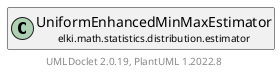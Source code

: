 @startuml
    remove .*\.(Instance|Par|Parameterizer|Factory)$
    set namespaceSeparator none
    hide empty fields
    hide empty methods

    class "<size:14>UniformEnhancedMinMaxEstimator.Par\n<size:10>elki.math.statistics.distribution.estimator" as elki.math.statistics.distribution.estimator.UniformEnhancedMinMaxEstimator.Par [[UniformEnhancedMinMaxEstimator.Par.html]] {
        +make(): UniformEnhancedMinMaxEstimator
    }

    interface "<size:14>Parameterizer\n<size:10>elki.utilities.optionhandling" as elki.utilities.optionhandling.Parameterizer [[../../../../utilities/optionhandling/Parameterizer.html]] {
        {abstract} +make(): Object
    }
    class "<size:14>UniformEnhancedMinMaxEstimator\n<size:10>elki.math.statistics.distribution.estimator" as elki.math.statistics.distribution.estimator.UniformEnhancedMinMaxEstimator [[UniformEnhancedMinMaxEstimator.html]]

    elki.utilities.optionhandling.Parameterizer <|.. elki.math.statistics.distribution.estimator.UniformEnhancedMinMaxEstimator.Par
    elki.math.statistics.distribution.estimator.UniformEnhancedMinMaxEstimator +-- elki.math.statistics.distribution.estimator.UniformEnhancedMinMaxEstimator.Par

    center footer UMLDoclet 2.0.19, PlantUML 1.2022.8
@enduml
